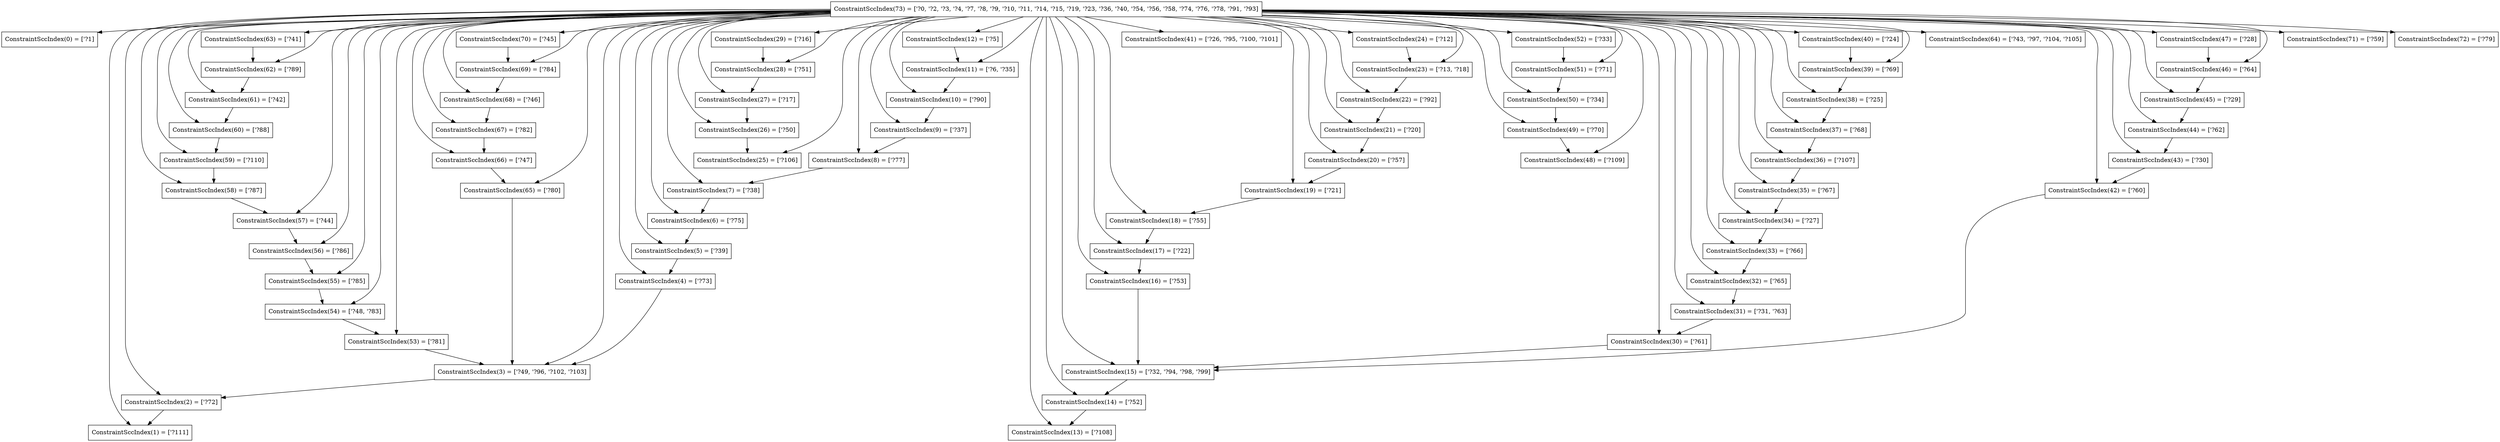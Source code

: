 digraph RegionInferenceContext {
    r0[label="ConstraintSccIndex(0) = [\'?1]"][shape="box"];
    r1[label="ConstraintSccIndex(1) = [\'?111]"][shape="box"];
    r2[label="ConstraintSccIndex(2) = [\'?72]"][shape="box"];
    r3[label="ConstraintSccIndex(3) = [\'?49, \'?96, \'?102, \'?103]"][shape="box"];
    r4[label="ConstraintSccIndex(4) = [\'?73]"][shape="box"];
    r5[label="ConstraintSccIndex(5) = [\'?39]"][shape="box"];
    r6[label="ConstraintSccIndex(6) = [\'?75]"][shape="box"];
    r7[label="ConstraintSccIndex(7) = [\'?38]"][shape="box"];
    r8[label="ConstraintSccIndex(8) = [\'?77]"][shape="box"];
    r9[label="ConstraintSccIndex(9) = [\'?37]"][shape="box"];
    r10[label="ConstraintSccIndex(10) = [\'?90]"][shape="box"];
    r11[label="ConstraintSccIndex(11) = [\'?6, \'?35]"][shape="box"];
    r12[label="ConstraintSccIndex(12) = [\'?5]"][shape="box"];
    r13[label="ConstraintSccIndex(13) = [\'?108]"][shape="box"];
    r14[label="ConstraintSccIndex(14) = [\'?52]"][shape="box"];
    r15[label="ConstraintSccIndex(15) = [\'?32, \'?94, \'?98, \'?99]"][shape="box"];
    r16[label="ConstraintSccIndex(16) = [\'?53]"][shape="box"];
    r17[label="ConstraintSccIndex(17) = [\'?22]"][shape="box"];
    r18[label="ConstraintSccIndex(18) = [\'?55]"][shape="box"];
    r19[label="ConstraintSccIndex(19) = [\'?21]"][shape="box"];
    r20[label="ConstraintSccIndex(20) = [\'?57]"][shape="box"];
    r21[label="ConstraintSccIndex(21) = [\'?20]"][shape="box"];
    r22[label="ConstraintSccIndex(22) = [\'?92]"][shape="box"];
    r23[label="ConstraintSccIndex(23) = [\'?13, \'?18]"][shape="box"];
    r24[label="ConstraintSccIndex(24) = [\'?12]"][shape="box"];
    r25[label="ConstraintSccIndex(25) = [\'?106]"][shape="box"];
    r26[label="ConstraintSccIndex(26) = [\'?50]"][shape="box"];
    r27[label="ConstraintSccIndex(27) = [\'?17]"][shape="box"];
    r28[label="ConstraintSccIndex(28) = [\'?51]"][shape="box"];
    r29[label="ConstraintSccIndex(29) = [\'?16]"][shape="box"];
    r30[label="ConstraintSccIndex(30) = [\'?61]"][shape="box"];
    r31[label="ConstraintSccIndex(31) = [\'?31, \'?63]"][shape="box"];
    r32[label="ConstraintSccIndex(32) = [\'?65]"][shape="box"];
    r33[label="ConstraintSccIndex(33) = [\'?66]"][shape="box"];
    r34[label="ConstraintSccIndex(34) = [\'?27]"][shape="box"];
    r35[label="ConstraintSccIndex(35) = [\'?67]"][shape="box"];
    r36[label="ConstraintSccIndex(36) = [\'?107]"][shape="box"];
    r37[label="ConstraintSccIndex(37) = [\'?68]"][shape="box"];
    r38[label="ConstraintSccIndex(38) = [\'?25]"][shape="box"];
    r39[label="ConstraintSccIndex(39) = [\'?69]"][shape="box"];
    r40[label="ConstraintSccIndex(40) = [\'?24]"][shape="box"];
    r41[label="ConstraintSccIndex(41) = [\'?26, \'?95, \'?100, \'?101]"][shape="box"];
    r42[label="ConstraintSccIndex(42) = [\'?60]"][shape="box"];
    r43[label="ConstraintSccIndex(43) = [\'?30]"][shape="box"];
    r44[label="ConstraintSccIndex(44) = [\'?62]"][shape="box"];
    r45[label="ConstraintSccIndex(45) = [\'?29]"][shape="box"];
    r46[label="ConstraintSccIndex(46) = [\'?64]"][shape="box"];
    r47[label="ConstraintSccIndex(47) = [\'?28]"][shape="box"];
    r48[label="ConstraintSccIndex(48) = [\'?109]"][shape="box"];
    r49[label="ConstraintSccIndex(49) = [\'?70]"][shape="box"];
    r50[label="ConstraintSccIndex(50) = [\'?34]"][shape="box"];
    r51[label="ConstraintSccIndex(51) = [\'?71]"][shape="box"];
    r52[label="ConstraintSccIndex(52) = [\'?33]"][shape="box"];
    r53[label="ConstraintSccIndex(53) = [\'?81]"][shape="box"];
    r54[label="ConstraintSccIndex(54) = [\'?48, \'?83]"][shape="box"];
    r55[label="ConstraintSccIndex(55) = [\'?85]"][shape="box"];
    r56[label="ConstraintSccIndex(56) = [\'?86]"][shape="box"];
    r57[label="ConstraintSccIndex(57) = [\'?44]"][shape="box"];
    r58[label="ConstraintSccIndex(58) = [\'?87]"][shape="box"];
    r59[label="ConstraintSccIndex(59) = [\'?110]"][shape="box"];
    r60[label="ConstraintSccIndex(60) = [\'?88]"][shape="box"];
    r61[label="ConstraintSccIndex(61) = [\'?42]"][shape="box"];
    r62[label="ConstraintSccIndex(62) = [\'?89]"][shape="box"];
    r63[label="ConstraintSccIndex(63) = [\'?41]"][shape="box"];
    r64[label="ConstraintSccIndex(64) = [\'?43, \'?97, \'?104, \'?105]"][shape="box"];
    r65[label="ConstraintSccIndex(65) = [\'?80]"][shape="box"];
    r66[label="ConstraintSccIndex(66) = [\'?47]"][shape="box"];
    r67[label="ConstraintSccIndex(67) = [\'?82]"][shape="box"];
    r68[label="ConstraintSccIndex(68) = [\'?46]"][shape="box"];
    r69[label="ConstraintSccIndex(69) = [\'?84]"][shape="box"];
    r70[label="ConstraintSccIndex(70) = [\'?45]"][shape="box"];
    r71[label="ConstraintSccIndex(71) = [\'?59]"][shape="box"];
    r72[label="ConstraintSccIndex(72) = [\'?79]"][shape="box"];
    r73[label="ConstraintSccIndex(73) = [\'?0, \'?2, \'?3, \'?4, \'?7, \'?8, \'?9, \'?10, \'?11, \'?14, \'?15, \'?19, \'?23, \'?36, \'?40, \'?54, \'?56, \'?58, \'?74, \'?76, \'?78, \'?91, \'?93]"][shape="box"];
    r2 -> r1[label=""];
    r3 -> r2[label=""];
    r4 -> r3[label=""];
    r5 -> r4[label=""];
    r6 -> r5[label=""];
    r7 -> r6[label=""];
    r8 -> r7[label=""];
    r9 -> r8[label=""];
    r10 -> r9[label=""];
    r11 -> r10[label=""];
    r12 -> r11[label=""];
    r14 -> r13[label=""];
    r15 -> r14[label=""];
    r16 -> r15[label=""];
    r17 -> r16[label=""];
    r18 -> r17[label=""];
    r19 -> r18[label=""];
    r20 -> r19[label=""];
    r21 -> r20[label=""];
    r22 -> r21[label=""];
    r23 -> r22[label=""];
    r24 -> r23[label=""];
    r26 -> r25[label=""];
    r27 -> r26[label=""];
    r28 -> r27[label=""];
    r29 -> r28[label=""];
    r30 -> r15[label=""];
    r31 -> r30[label=""];
    r32 -> r31[label=""];
    r33 -> r32[label=""];
    r34 -> r33[label=""];
    r35 -> r34[label=""];
    r36 -> r35[label=""];
    r37 -> r36[label=""];
    r38 -> r37[label=""];
    r39 -> r38[label=""];
    r40 -> r39[label=""];
    r42 -> r15[label=""];
    r43 -> r42[label=""];
    r44 -> r43[label=""];
    r45 -> r44[label=""];
    r46 -> r45[label=""];
    r47 -> r46[label=""];
    r49 -> r48[label=""];
    r50 -> r49[label=""];
    r51 -> r50[label=""];
    r52 -> r51[label=""];
    r53 -> r3[label=""];
    r54 -> r53[label=""];
    r55 -> r54[label=""];
    r56 -> r55[label=""];
    r57 -> r56[label=""];
    r58 -> r57[label=""];
    r59 -> r58[label=""];
    r60 -> r59[label=""];
    r61 -> r60[label=""];
    r62 -> r61[label=""];
    r63 -> r62[label=""];
    r65 -> r3[label=""];
    r66 -> r65[label=""];
    r67 -> r66[label=""];
    r68 -> r67[label=""];
    r69 -> r68[label=""];
    r70 -> r69[label=""];
    r73 -> r0[label=""];
    r73 -> r12[label=""];
    r73 -> r11[label=""];
    r73 -> r24[label=""];
    r73 -> r23[label=""];
    r73 -> r29[label=""];
    r73 -> r27[label=""];
    r73 -> r21[label=""];
    r73 -> r19[label=""];
    r73 -> r17[label=""];
    r73 -> r40[label=""];
    r73 -> r38[label=""];
    r73 -> r41[label=""];
    r73 -> r34[label=""];
    r73 -> r47[label=""];
    r73 -> r45[label=""];
    r73 -> r43[label=""];
    r73 -> r31[label=""];
    r73 -> r15[label=""];
    r73 -> r52[label=""];
    r73 -> r50[label=""];
    r73 -> r9[label=""];
    r73 -> r7[label=""];
    r73 -> r5[label=""];
    r73 -> r63[label=""];
    r73 -> r61[label=""];
    r73 -> r64[label=""];
    r73 -> r57[label=""];
    r73 -> r70[label=""];
    r73 -> r68[label=""];
    r73 -> r66[label=""];
    r73 -> r54[label=""];
    r73 -> r3[label=""];
    r73 -> r26[label=""];
    r73 -> r28[label=""];
    r73 -> r14[label=""];
    r73 -> r16[label=""];
    r73 -> r18[label=""];
    r73 -> r20[label=""];
    r73 -> r71[label=""];
    r73 -> r42[label=""];
    r73 -> r30[label=""];
    r73 -> r44[label=""];
    r73 -> r46[label=""];
    r73 -> r32[label=""];
    r73 -> r33[label=""];
    r73 -> r35[label=""];
    r73 -> r37[label=""];
    r73 -> r39[label=""];
    r73 -> r49[label=""];
    r73 -> r51[label=""];
    r73 -> r2[label=""];
    r73 -> r4[label=""];
    r73 -> r6[label=""];
    r73 -> r8[label=""];
    r73 -> r72[label=""];
    r73 -> r65[label=""];
    r73 -> r53[label=""];
    r73 -> r67[label=""];
    r73 -> r69[label=""];
    r73 -> r55[label=""];
    r73 -> r56[label=""];
    r73 -> r58[label=""];
    r73 -> r60[label=""];
    r73 -> r62[label=""];
    r73 -> r10[label=""];
    r73 -> r22[label=""];
    r73 -> r25[label=""];
    r73 -> r36[label=""];
    r73 -> r13[label=""];
    r73 -> r48[label=""];
    r73 -> r59[label=""];
    r73 -> r1[label=""];
}

